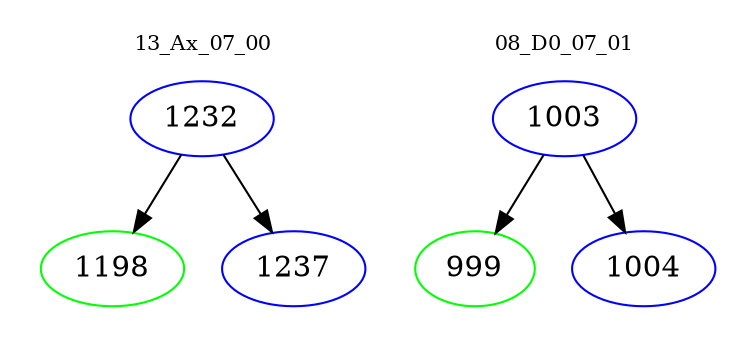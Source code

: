 digraph{
subgraph cluster_0 {
color = white
label = "13_Ax_07_00";
fontsize=10;
T0_1232 [label="1232", color="blue"]
T0_1232 -> T0_1198 [color="black"]
T0_1198 [label="1198", color="green"]
T0_1232 -> T0_1237 [color="black"]
T0_1237 [label="1237", color="blue"]
}
subgraph cluster_1 {
color = white
label = "08_D0_07_01";
fontsize=10;
T1_1003 [label="1003", color="blue"]
T1_1003 -> T1_999 [color="black"]
T1_999 [label="999", color="green"]
T1_1003 -> T1_1004 [color="black"]
T1_1004 [label="1004", color="blue"]
}
}
